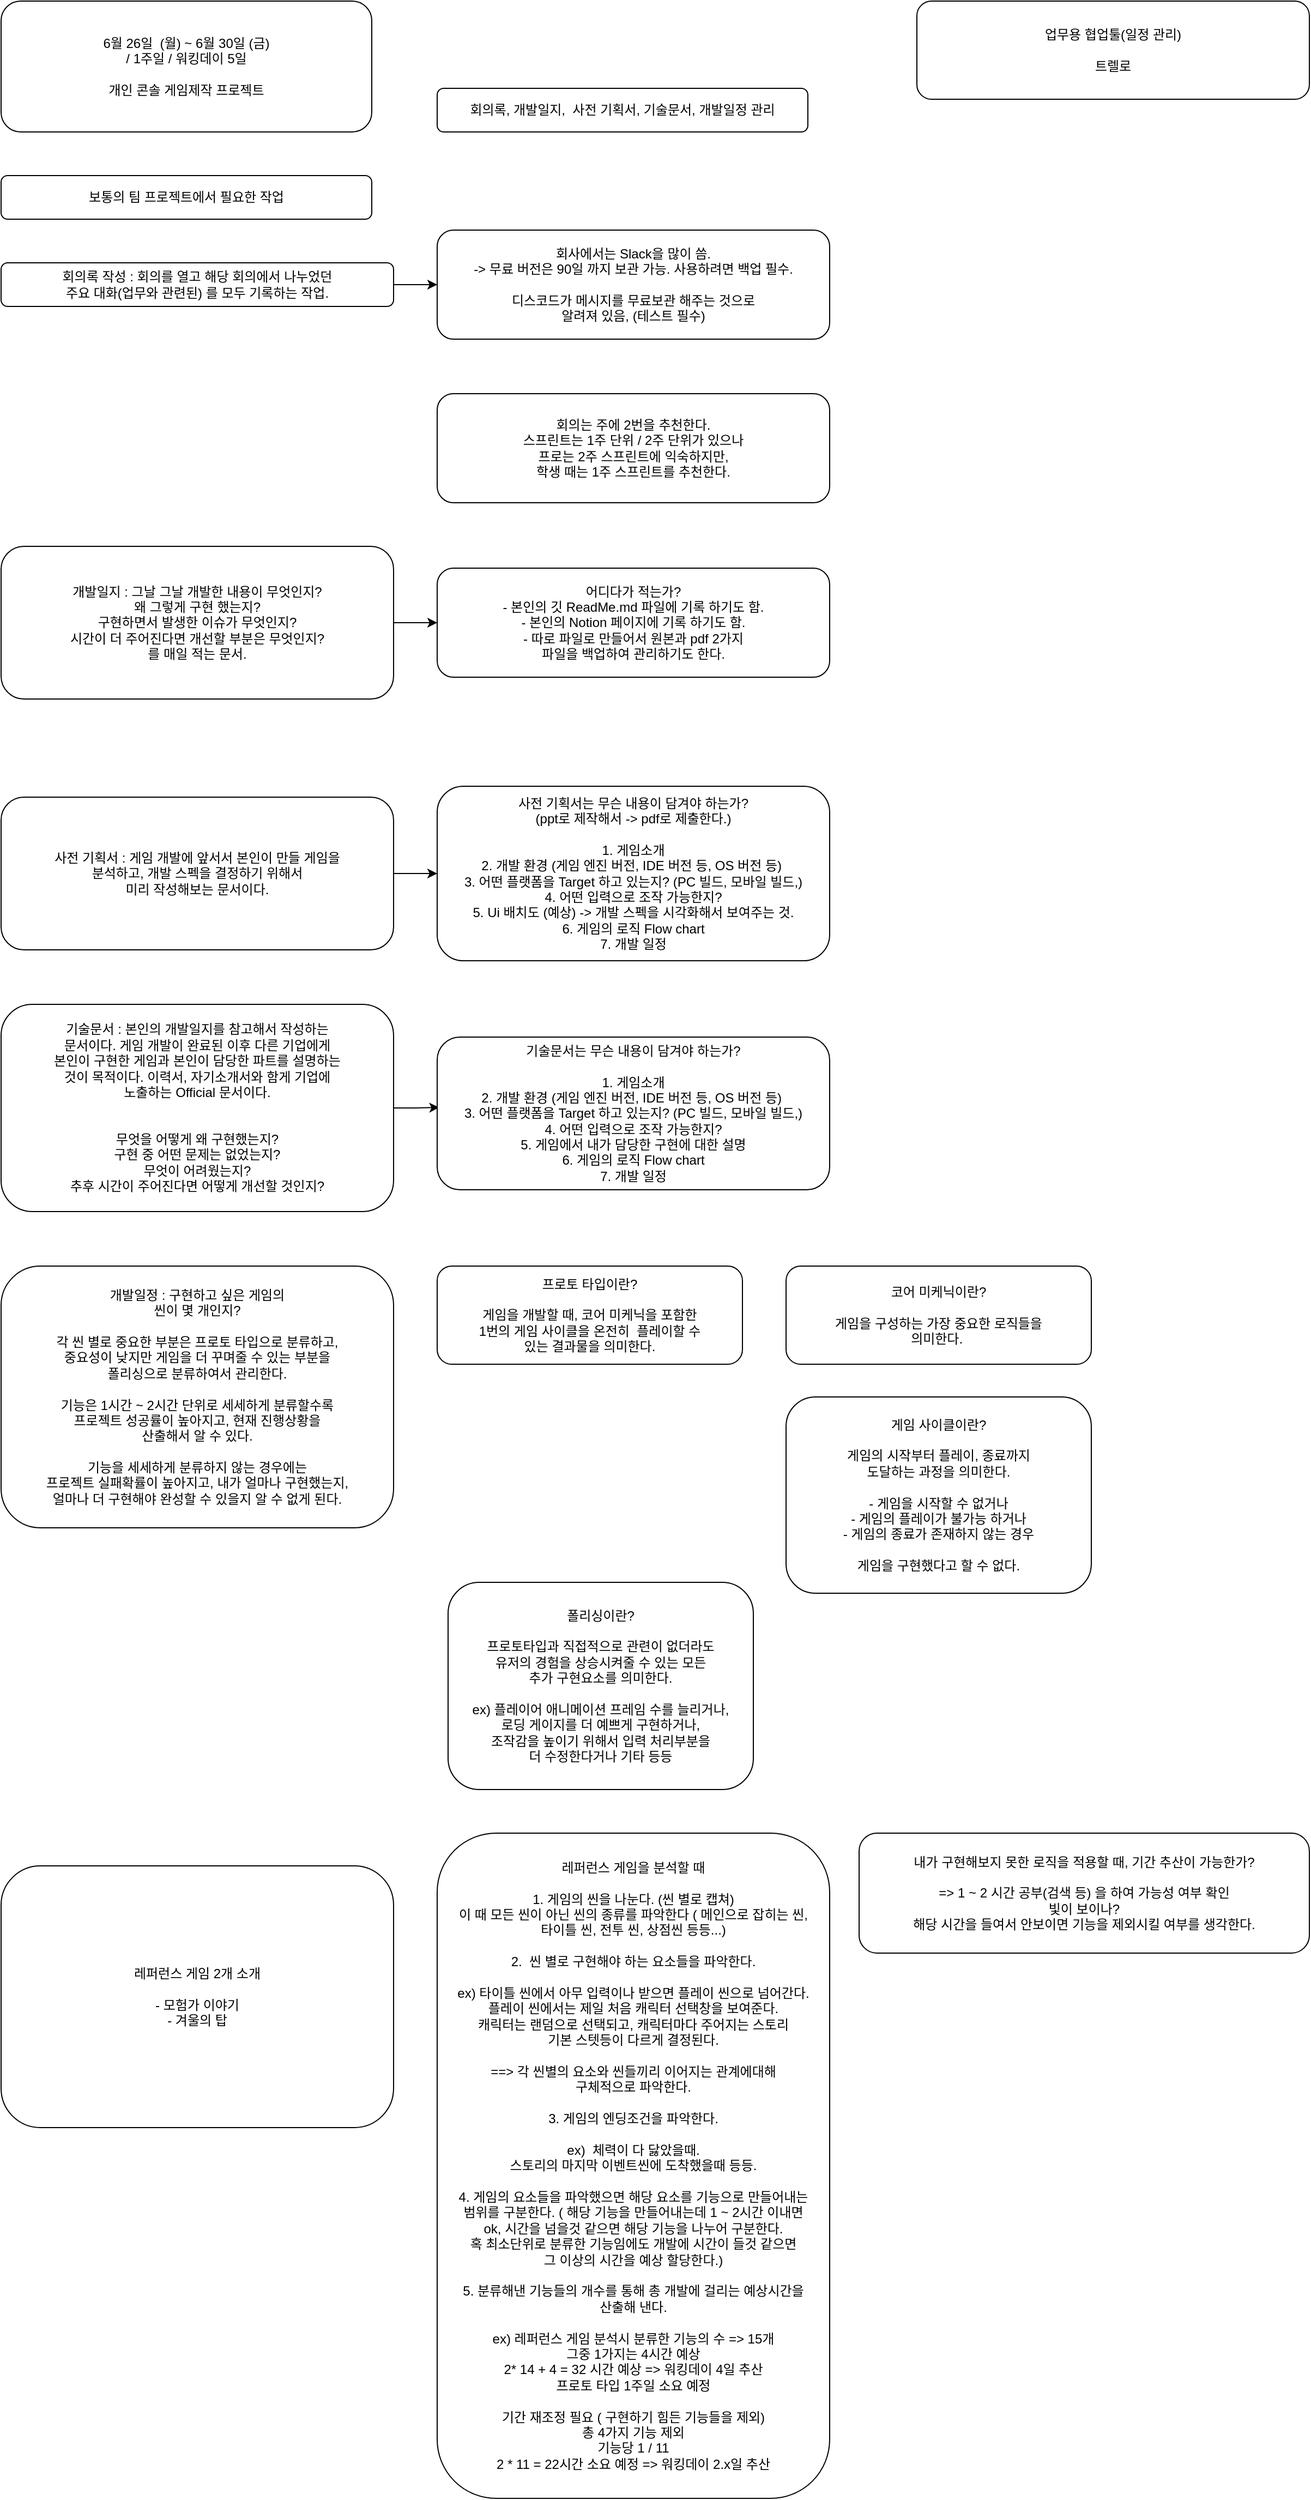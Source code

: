 <mxfile version="21.2.8" type="device">
  <diagram name="페이지-1" id="Ez0A2p55F96A0MqF0rTp">
    <mxGraphModel dx="1674" dy="844" grid="1" gridSize="10" guides="1" tooltips="1" connect="1" arrows="1" fold="1" page="1" pageScale="1" pageWidth="827" pageHeight="1169" math="0" shadow="0">
      <root>
        <mxCell id="0" />
        <mxCell id="1" parent="0" />
        <mxCell id="C0Swyp0nBcFVSgnVUoCa-1" value="6월 26일&amp;nbsp; (월) ~ 6월 30일 (금) &lt;br&gt;/ 1주일 / 워킹데이 5일&lt;br&gt;&lt;br&gt;개인 콘솔 게임제작 프로젝트" style="rounded=1;whiteSpace=wrap;html=1;" vertex="1" parent="1">
          <mxGeometry x="40" y="40" width="340" height="120" as="geometry" />
        </mxCell>
        <mxCell id="C0Swyp0nBcFVSgnVUoCa-2" value="보통의 팀 프로젝트에서 필요한 작업" style="rounded=1;whiteSpace=wrap;html=1;" vertex="1" parent="1">
          <mxGeometry x="40" y="200" width="340" height="40" as="geometry" />
        </mxCell>
        <mxCell id="C0Swyp0nBcFVSgnVUoCa-5" style="edgeStyle=orthogonalEdgeStyle;rounded=0;orthogonalLoop=1;jettySize=auto;html=1;" edge="1" parent="1" source="C0Swyp0nBcFVSgnVUoCa-3" target="C0Swyp0nBcFVSgnVUoCa-4">
          <mxGeometry relative="1" as="geometry" />
        </mxCell>
        <mxCell id="C0Swyp0nBcFVSgnVUoCa-3" value="회의록 작성 : 회의를 열고 해당 회의에서 나누었던&lt;br&gt;주요 대화(업무와 관련된) 를 모두 기록하는 작업." style="rounded=1;whiteSpace=wrap;html=1;" vertex="1" parent="1">
          <mxGeometry x="40" y="280" width="360" height="40" as="geometry" />
        </mxCell>
        <mxCell id="C0Swyp0nBcFVSgnVUoCa-4" value="회사에서는 Slack을 많이 씀.&lt;br&gt;-&amp;gt; 무료 버전은 90일 까지 보관 가능. 사용하려면 백업 필수.&lt;br&gt;&lt;br&gt;디스코드가 메시지를 무료보관 해주는 것으로&lt;br&gt;알려져 있음, (테스트 필수)" style="rounded=1;whiteSpace=wrap;html=1;" vertex="1" parent="1">
          <mxGeometry x="440" y="250" width="360" height="100" as="geometry" />
        </mxCell>
        <mxCell id="C0Swyp0nBcFVSgnVUoCa-6" value="회의는 주에 2번을 추천한다.&lt;br&gt;스프린트는 1주 단위 / 2주 단위가 있으나&lt;br&gt;프로는 2주 스프린트에 익숙하지만,&lt;br&gt;학생 때는 1주 스프린트를 추천한다." style="rounded=1;whiteSpace=wrap;html=1;" vertex="1" parent="1">
          <mxGeometry x="440" y="400" width="360" height="100" as="geometry" />
        </mxCell>
        <mxCell id="C0Swyp0nBcFVSgnVUoCa-7" value="회의록, 개발일지,&amp;nbsp; 사전 기획서, 기술문서, 개발일정 관리" style="rounded=1;whiteSpace=wrap;html=1;" vertex="1" parent="1">
          <mxGeometry x="440" y="120" width="340" height="40" as="geometry" />
        </mxCell>
        <mxCell id="C0Swyp0nBcFVSgnVUoCa-10" style="edgeStyle=orthogonalEdgeStyle;rounded=0;orthogonalLoop=1;jettySize=auto;html=1;entryX=0;entryY=0.5;entryDx=0;entryDy=0;" edge="1" parent="1" source="C0Swyp0nBcFVSgnVUoCa-8" target="C0Swyp0nBcFVSgnVUoCa-9">
          <mxGeometry relative="1" as="geometry" />
        </mxCell>
        <mxCell id="C0Swyp0nBcFVSgnVUoCa-8" value="개발일지 : 그날 그날 개발한 내용이 무엇인지?&lt;br&gt;왜 그렇게 구현 했는지?&lt;br&gt;구현하면서 발생한 이슈가 무엇인지?&lt;br&gt;시간이 더 주어진다면 개선할 부분은 무엇인지?&lt;br&gt;를 매일 적는 문서." style="rounded=1;whiteSpace=wrap;html=1;" vertex="1" parent="1">
          <mxGeometry x="40" y="540" width="360" height="140" as="geometry" />
        </mxCell>
        <mxCell id="C0Swyp0nBcFVSgnVUoCa-9" value="어디다가 적는가?&lt;br&gt;- 본인의 깃 ReadMe.md 파일에 기록 하기도 함.&lt;br&gt;- 본인의 Notion 페이지에 기록 하기도 함.&lt;br&gt;- 따로 파일로 만들어서 원본과 pdf 2가지 &lt;br&gt;파일을 백업하여 관리하기도 한다." style="rounded=1;whiteSpace=wrap;html=1;" vertex="1" parent="1">
          <mxGeometry x="440" y="560" width="360" height="100" as="geometry" />
        </mxCell>
        <mxCell id="C0Swyp0nBcFVSgnVUoCa-14" style="edgeStyle=orthogonalEdgeStyle;rounded=0;orthogonalLoop=1;jettySize=auto;html=1;" edge="1" parent="1" source="C0Swyp0nBcFVSgnVUoCa-12" target="C0Swyp0nBcFVSgnVUoCa-13">
          <mxGeometry relative="1" as="geometry" />
        </mxCell>
        <mxCell id="C0Swyp0nBcFVSgnVUoCa-12" value="사전 기획서 : 게임 개발에 앞서서 본인이 만들 게임을&lt;br&gt;분석하고, 개발 스펙을 결정하기 위해서 &lt;br&gt;미리 작성해보는 문서이다." style="rounded=1;whiteSpace=wrap;html=1;" vertex="1" parent="1">
          <mxGeometry x="40" y="770" width="360" height="140" as="geometry" />
        </mxCell>
        <mxCell id="C0Swyp0nBcFVSgnVUoCa-13" value="사전 기획서는 무슨 내용이 담겨야 하는가?&lt;br&gt;(ppt로 제작해서 -&amp;gt; pdf로 제출한다.)&lt;br&gt;&lt;br&gt;1. 게임소개&lt;br&gt;2. 개발 환경 (게임 엔진 버전, IDE 버전 등, OS 버전 등)&amp;nbsp;&lt;br&gt;3. 어떤 플랫폼을 Target 하고 있는지? (PC 빌드, 모바일 빌드,)&lt;br&gt;4. 어떤 입력으로 조작 가능한지?&lt;br&gt;5. Ui 배치도 (예상) -&amp;gt; 개발 스펙을 시각화해서 보여주는 것.&lt;br&gt;6. 게임의 로직 Flow chart&lt;br&gt;7. 개발 일정" style="rounded=1;whiteSpace=wrap;html=1;" vertex="1" parent="1">
          <mxGeometry x="440" y="760" width="360" height="160" as="geometry" />
        </mxCell>
        <mxCell id="C0Swyp0nBcFVSgnVUoCa-17" style="edgeStyle=orthogonalEdgeStyle;rounded=0;orthogonalLoop=1;jettySize=auto;html=1;entryX=0.005;entryY=0.461;entryDx=0;entryDy=0;entryPerimeter=0;" edge="1" parent="1" source="C0Swyp0nBcFVSgnVUoCa-15" target="C0Swyp0nBcFVSgnVUoCa-16">
          <mxGeometry relative="1" as="geometry" />
        </mxCell>
        <mxCell id="C0Swyp0nBcFVSgnVUoCa-15" value="기술문서 : 본인의 개발일지를 참고해서 작성하는 &lt;br&gt;문서이다. 게임 개발이 완료된 이후 다른 기업에게&lt;br&gt;본인이 구현한 게임과 본인이 담당한 파트를 설명하는&lt;br&gt;것이 목적이다. 이력서, 자기소개서와 함게 기업에&lt;br&gt;노출하는 Official 문서이다.&lt;br&gt;&lt;br&gt;&lt;br&gt;무엇을 어떻게 왜 구현했는지?&lt;br&gt;구현 중 어떤 문제는 없었는지?&lt;br&gt;무엇이 어려웠는지?&lt;br&gt;추후 시간이 주어진다면 어떻게 개선할 것인지?" style="rounded=1;whiteSpace=wrap;html=1;" vertex="1" parent="1">
          <mxGeometry x="40" y="960" width="360" height="190" as="geometry" />
        </mxCell>
        <mxCell id="C0Swyp0nBcFVSgnVUoCa-16" value="기술문서는 무슨 내용이 담겨야 하는가?&lt;br&gt;&lt;br&gt;1. 게임소개&lt;br&gt;2. 개발 환경 (게임 엔진 버전, IDE 버전 등, OS 버전 등)&amp;nbsp;&lt;br&gt;3. 어떤 플랫폼을 Target 하고 있는지? (PC 빌드, 모바일 빌드,)&lt;br&gt;4. 어떤 입력으로 조작 가능한지?&lt;br&gt;5. 게임에서 내가 담당한 구현에 대한 설명&lt;br&gt;6. 게임의 로직 Flow chart&lt;br&gt;7. 개발 일정" style="rounded=1;whiteSpace=wrap;html=1;" vertex="1" parent="1">
          <mxGeometry x="440" y="990" width="360" height="140" as="geometry" />
        </mxCell>
        <mxCell id="C0Swyp0nBcFVSgnVUoCa-18" value="개발일정 : 구현하고 싶은 게임의&lt;br&gt;씬이 몇 개인지?&lt;br&gt;&lt;br&gt;각 씬 별로 중요한 부분은 프로토 타입으로 분류하고,&lt;br&gt;중요성이 낮지만 게임을 더 꾸며줄 수 있는 부분을&lt;br&gt;폴리싱으로 분류하여서 관리한다.&lt;br&gt;&lt;br&gt;기능은 1시간 ~ 2시간 단위로 세세하게 분류할수록&lt;br&gt;프로젝트 성공률이 높아지고, 현재 진행상황을&lt;br&gt;산출해서 알 수 있다.&lt;br&gt;&lt;br&gt;기능을 세세하게 분류하지 않는 경우에는&lt;br&gt;프로젝트 실패확률이 높아지고, 내가 얼마나 구현했는지,&lt;br&gt;얼마나 더 구현해야 완성할 수 있을지 알 수 없게 된다." style="rounded=1;whiteSpace=wrap;html=1;" vertex="1" parent="1">
          <mxGeometry x="40" y="1200" width="360" height="240" as="geometry" />
        </mxCell>
        <mxCell id="C0Swyp0nBcFVSgnVUoCa-19" value="프로토 타입이란?&lt;br&gt;&lt;br&gt;게임을 개발할 때, 코어 미케닉을 포함한&lt;br&gt;1번의 게임 사이클을 온전히&amp;nbsp; 플레이할 수&lt;br&gt;있는 결과물을 의미한다." style="rounded=1;whiteSpace=wrap;html=1;" vertex="1" parent="1">
          <mxGeometry x="440" y="1200" width="280" height="90" as="geometry" />
        </mxCell>
        <mxCell id="C0Swyp0nBcFVSgnVUoCa-20" value="코어 미케닉이란?&lt;br&gt;&lt;br&gt;게임을 구성하는 가장 중요한 로직들을&lt;br&gt;의미한다.&amp;nbsp;" style="rounded=1;whiteSpace=wrap;html=1;" vertex="1" parent="1">
          <mxGeometry x="760" y="1200" width="280" height="90" as="geometry" />
        </mxCell>
        <mxCell id="C0Swyp0nBcFVSgnVUoCa-21" value="게임 사이클이란?&lt;br&gt;&lt;br&gt;게임의 시작부터 플레이, 종료까지&lt;br&gt;도달하는 과정을 의미한다.&lt;br&gt;&lt;br&gt;- 게임을 시작할 수 없거나&lt;br&gt;- 게임의 플레이가 불가능 하거나&lt;br&gt;- 게임의 종료가 존재하지 않는 경우&lt;br&gt;&lt;br&gt;게임을 구현했다고 할 수 없다." style="rounded=1;whiteSpace=wrap;html=1;" vertex="1" parent="1">
          <mxGeometry x="760" y="1320" width="280" height="180" as="geometry" />
        </mxCell>
        <mxCell id="C0Swyp0nBcFVSgnVUoCa-22" value="폴리싱이란?&lt;br&gt;&lt;br&gt;프로토타입과 직접적으로 관련이 없더라도&lt;br&gt;유저의 경험을 상승시켜줄 수 있는 모든&lt;br&gt;추가 구현요소를 의미한다.&lt;br&gt;&lt;br&gt;ex) 플레이어 애니메이션 프레임 수를 늘리거나,&lt;br&gt;로딩 게이지를 더 예쁘게 구현하거나,&lt;br&gt;조작감을 높이기 위해서 입력 처리부분을&lt;br&gt;더 수정한다거나 기타 등등" style="rounded=1;whiteSpace=wrap;html=1;" vertex="1" parent="1">
          <mxGeometry x="450" y="1490" width="280" height="190" as="geometry" />
        </mxCell>
        <mxCell id="C0Swyp0nBcFVSgnVUoCa-23" value="레퍼런스 게임 2개 소개&lt;br&gt;&lt;br&gt;- 모험가 이야기&lt;br&gt;- 겨울의 탑&lt;br&gt;" style="rounded=1;whiteSpace=wrap;html=1;" vertex="1" parent="1">
          <mxGeometry x="40" y="1750" width="360" height="240" as="geometry" />
        </mxCell>
        <mxCell id="C0Swyp0nBcFVSgnVUoCa-24" value="레퍼런스 게임을 분석할 때&lt;br&gt;&lt;br&gt;1. 게임의 씬을 나눈다. (씬 별로 캡쳐)&lt;br&gt;이 때 모든 씬이 아닌 씬의 종류를 파악한다 ( 메인으로 잡히는 씬,&lt;br&gt;타이틀 씬, 전투 씬, 상점씬 등등...)&lt;br&gt;&lt;br&gt;2.&amp;nbsp; 씬 별로 구현해야 하는 요소들을 파악한다.&lt;br&gt;&lt;br&gt;ex) 타이틀 씬에서 아무 입력이나 받으면 플레이 씬으로 넘어간다.&lt;br&gt;플레이 씬에서는 제일 처음 캐릭터 선택창을 보여준다.&lt;br&gt;캐릭터는 랜덤으로 선택되고, 캐릭터마다 주어지는 스토리&lt;br&gt;기본 스텟등이 다르게 결정된다.&lt;br&gt;&lt;br&gt;==&amp;gt; 각 씬별의 요소와 씬들끼리 이어지는 관계에대해&lt;br&gt;구체적으로 파악한다.&lt;br&gt;&lt;br&gt;3. 게임의 엔딩조건을 파악한다.&lt;br&gt;&lt;br&gt;ex)&amp;nbsp; 체력이 다 닳았을때.&lt;br&gt;스토리의 마지막 이벤트씬에 도착했을때 등등.&lt;br&gt;&lt;br&gt;4. 게임의 요소들을 파악했으면 해당 요소를 기능으로 만들어내는&lt;br&gt;범위를 구분한다. ( 해당 기능을 만들어내는데 1 ~ 2시간 이내면&lt;br&gt;ok, 시간을 넘을것 같으면 해당 기능을 나누어 구분한다.&lt;br&gt;혹 최소단위로 분류한 기능임에도 개발에 시간이 들것 같으면&lt;br&gt;그 이상의 시간을 예상 할당한다.)&lt;br&gt;&lt;br&gt;5. 분류해낸 기능들의 개수를 통해 총 개발에 걸리는 예상시간을&lt;br&gt;산출해 낸다.&lt;br&gt;&lt;br&gt;ex) 레퍼런스 게임 분석시 분류한 기능의 수 =&amp;gt; 15개&lt;br&gt;그중 1가지는 4시간 예상&lt;br&gt;2* 14 + 4 = 32 시간 예상 =&amp;gt; 워킹데이 4일 추산&lt;br&gt;프로토 타입 1주일 소요 예정&lt;br&gt;&lt;br&gt;기간 재조정 필요 ( 구현하기 힘든 기능들을 제외)&lt;br&gt;총 4가지 기능 제외&lt;br&gt;기능당 1 / 11&lt;br&gt;2 * 11 = 22시간 소요 예정 =&amp;gt; 워킹데이 2.x일 추산" style="rounded=1;whiteSpace=wrap;html=1;" vertex="1" parent="1">
          <mxGeometry x="440" y="1720" width="360" height="610" as="geometry" />
        </mxCell>
        <mxCell id="C0Swyp0nBcFVSgnVUoCa-26" value="내가 구현해보지 못한 로직을 적용할 때, 기간 추산이 가능한가?&lt;br&gt;&lt;br&gt;=&amp;gt; 1 ~ 2 시간 공부(검색 등) 을 하여 가능성 여부 확인&lt;br&gt;빛이 보이나?&lt;br&gt;해당 시간을 들여서 안보이면 기능을 제외시킬 여부를 생각한다.&lt;br&gt;" style="rounded=1;whiteSpace=wrap;html=1;" vertex="1" parent="1">
          <mxGeometry x="827" y="1720" width="413" height="110" as="geometry" />
        </mxCell>
        <mxCell id="C0Swyp0nBcFVSgnVUoCa-27" value="업무용 협업툴(일정 관리)&lt;br&gt;&lt;br&gt;트렐로" style="rounded=1;whiteSpace=wrap;html=1;" vertex="1" parent="1">
          <mxGeometry x="880" y="40" width="360" height="90" as="geometry" />
        </mxCell>
      </root>
    </mxGraphModel>
  </diagram>
</mxfile>
